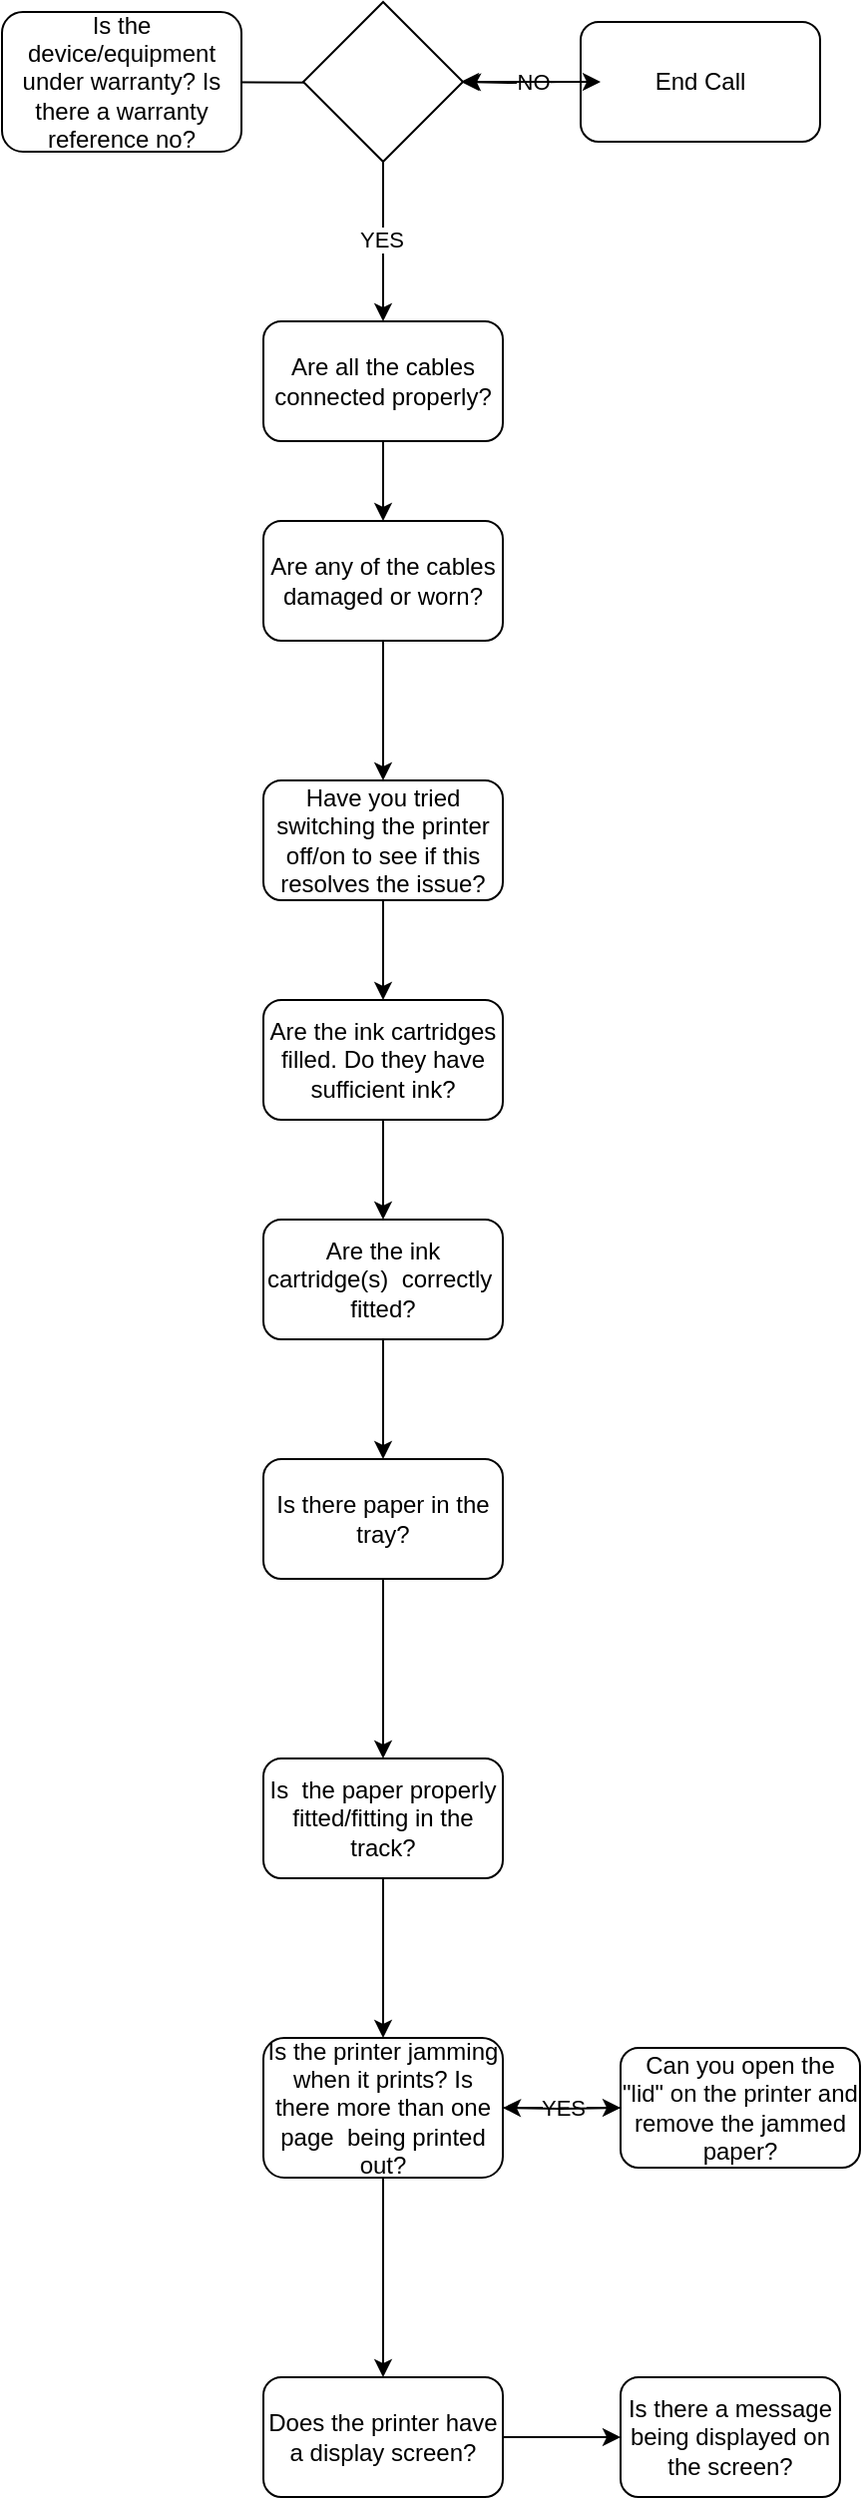 <mxfile version="14.4.6" type="github">
  <diagram id="DM9bzLAxxgltcUpwpXC7" name="Page-1">
    <mxGraphModel dx="782" dy="469" grid="1" gridSize="10" guides="1" tooltips="1" connect="1" arrows="1" fold="1" page="1" pageScale="1" pageWidth="850" pageHeight="1100" math="0" shadow="0">
      <root>
        <mxCell id="0" />
        <mxCell id="1" parent="0" />
        <mxCell id="4yBhDFMyqruRVCVulNQJ-2" value="Are all the cables connected properly?" style="rounded=1;whiteSpace=wrap;html=1;" parent="1" vertex="1">
          <mxGeometry x="211" y="160" width="120" height="60" as="geometry" />
        </mxCell>
        <mxCell id="4yBhDFMyqruRVCVulNQJ-4" value="Are the ink cartridge(s)&amp;nbsp; correctly&amp;nbsp; fitted?" style="rounded=1;whiteSpace=wrap;html=1;" parent="1" vertex="1">
          <mxGeometry x="211" y="610" width="120" height="60" as="geometry" />
        </mxCell>
        <mxCell id="4yBhDFMyqruRVCVulNQJ-8" value="Is there paper in the tray?" style="rounded=1;whiteSpace=wrap;html=1;" parent="1" vertex="1">
          <mxGeometry x="211" y="730" width="120" height="60" as="geometry" />
        </mxCell>
        <mxCell id="4yBhDFMyqruRVCVulNQJ-11" value="" style="endArrow=classic;html=1;exitX=0.5;exitY=1;exitDx=0;exitDy=0;entryX=0.5;entryY=0;entryDx=0;entryDy=0;" parent="1" source="4yBhDFMyqruRVCVulNQJ-8" target="4yBhDFMyqruRVCVulNQJ-9" edge="1">
          <mxGeometry width="50" height="50" relative="1" as="geometry">
            <mxPoint x="380" y="360" as="sourcePoint" />
            <mxPoint x="430" y="310" as="targetPoint" />
          </mxGeometry>
        </mxCell>
        <mxCell id="4yBhDFMyqruRVCVulNQJ-13" value="" style="endArrow=classic;html=1;exitX=0.5;exitY=1;exitDx=0;exitDy=0;entryX=0.5;entryY=0;entryDx=0;entryDy=0;" parent="1" source="4yBhDFMyqruRVCVulNQJ-9" target="4yBhDFMyqruRVCVulNQJ-12" edge="1">
          <mxGeometry width="50" height="50" relative="1" as="geometry">
            <mxPoint x="380" y="520" as="sourcePoint" />
            <mxPoint x="430" y="470" as="targetPoint" />
          </mxGeometry>
        </mxCell>
        <mxCell id="4yBhDFMyqruRVCVulNQJ-15" value="YES" style="endArrow=classic;html=1;exitX=1;exitY=0.5;exitDx=0;exitDy=0;" parent="1" source="4yBhDFMyqruRVCVulNQJ-12" edge="1">
          <mxGeometry width="50" height="50" relative="1" as="geometry">
            <mxPoint x="331" y="520" as="sourcePoint" />
            <mxPoint x="390" y="1055" as="targetPoint" />
          </mxGeometry>
        </mxCell>
        <mxCell id="glfFEV-y2ePTvhI2m1Fg-1" value="" style="edgeStyle=orthogonalEdgeStyle;rounded=0;orthogonalLoop=1;jettySize=auto;html=1;" parent="1" target="4yBhDFMyqruRVCVulNQJ-12" edge="1">
          <mxGeometry relative="1" as="geometry">
            <mxPoint x="390" y="1055" as="sourcePoint" />
          </mxGeometry>
        </mxCell>
        <mxCell id="4yBhDFMyqruRVCVulNQJ-18" value="Can you open the &quot;lid&quot; on the printer and remove the jammed paper?" style="rounded=1;whiteSpace=wrap;html=1;" parent="1" vertex="1">
          <mxGeometry x="390" y="1025" width="120" height="60" as="geometry" />
        </mxCell>
        <mxCell id="4yBhDFMyqruRVCVulNQJ-21" value="Does the printer have a display screen?" style="rounded=1;whiteSpace=wrap;html=1;" parent="1" vertex="1">
          <mxGeometry x="211" y="1190" width="120" height="60" as="geometry" />
        </mxCell>
        <mxCell id="4yBhDFMyqruRVCVulNQJ-27" value="Is there a message being displayed on the screen?" style="rounded=1;whiteSpace=wrap;html=1;" parent="1" vertex="1">
          <mxGeometry x="390" y="1190" width="110" height="60" as="geometry" />
        </mxCell>
        <mxCell id="4yBhDFMyqruRVCVulNQJ-37" value="" style="endArrow=classic;html=1;exitX=1;exitY=0.5;exitDx=0;exitDy=0;" parent="1" source="4yBhDFMyqruRVCVulNQJ-21" edge="1">
          <mxGeometry width="50" height="50" relative="1" as="geometry">
            <mxPoint x="380" y="650" as="sourcePoint" />
            <mxPoint x="390" y="1220" as="targetPoint" />
          </mxGeometry>
        </mxCell>
        <mxCell id="4yBhDFMyqruRVCVulNQJ-42" value="" style="edgeStyle=orthogonalEdgeStyle;rounded=0;orthogonalLoop=1;jettySize=auto;html=1;" parent="1" target="4yBhDFMyqruRVCVulNQJ-2" edge="1">
          <mxGeometry relative="1" as="geometry">
            <mxPoint x="160" y="40" as="sourcePoint" />
          </mxGeometry>
        </mxCell>
        <mxCell id="4yBhDFMyqruRVCVulNQJ-54" value="YES" style="edgeLabel;html=1;align=center;verticalAlign=middle;resizable=0;points=[];" parent="4yBhDFMyqruRVCVulNQJ-42" vertex="1" connectable="0">
          <mxGeometry x="0.641" y="-1" relative="1" as="geometry">
            <mxPoint as="offset" />
          </mxGeometry>
        </mxCell>
        <mxCell id="4yBhDFMyqruRVCVulNQJ-41" value="Is the device/equipment under warranty? Is there a warranty reference no?" style="rounded=1;whiteSpace=wrap;html=1;" parent="1" vertex="1">
          <mxGeometry x="80" y="5" width="120" height="70" as="geometry" />
        </mxCell>
        <mxCell id="4yBhDFMyqruRVCVulNQJ-45" value="" style="rhombus;whiteSpace=wrap;html=1;" parent="1" vertex="1">
          <mxGeometry x="231" width="80" height="80" as="geometry" />
        </mxCell>
        <mxCell id="5EtiJ--8cLb_hWuSMzZ3-1" value="" style="edgeStyle=orthogonalEdgeStyle;rounded=0;orthogonalLoop=1;jettySize=auto;html=1;" edge="1" parent="1" target="4yBhDFMyqruRVCVulNQJ-45">
          <mxGeometry relative="1" as="geometry">
            <mxPoint x="360" y="40" as="sourcePoint" />
          </mxGeometry>
        </mxCell>
        <mxCell id="4yBhDFMyqruRVCVulNQJ-46" value="End Call" style="rounded=1;whiteSpace=wrap;html=1;" parent="1" vertex="1">
          <mxGeometry x="370" y="10" width="120" height="60" as="geometry" />
        </mxCell>
        <mxCell id="4yBhDFMyqruRVCVulNQJ-47" value="NO" style="endArrow=classic;html=1;exitX=1;exitY=0.5;exitDx=0;exitDy=0;" parent="1" source="4yBhDFMyqruRVCVulNQJ-45" edge="1">
          <mxGeometry width="50" height="50" relative="1" as="geometry">
            <mxPoint x="480" y="250" as="sourcePoint" />
            <mxPoint x="380" y="40" as="targetPoint" />
          </mxGeometry>
        </mxCell>
        <mxCell id="4yBhDFMyqruRVCVulNQJ-48" value="" style="endArrow=classic;html=1;" parent="1" edge="1">
          <mxGeometry width="50" height="50" relative="1" as="geometry">
            <mxPoint x="331" y="40" as="sourcePoint" />
            <mxPoint x="310" y="40" as="targetPoint" />
            <Array as="points">
              <mxPoint x="360" y="40" />
            </Array>
          </mxGeometry>
        </mxCell>
        <mxCell id="WzJTZNadlbP6d_cG09nK-1" value="" style="endArrow=classic;html=1;entryX=0.5;entryY=0;entryDx=0;entryDy=0;" parent="1" source="4yBhDFMyqruRVCVulNQJ-24" target="4yBhDFMyqruRVCVulNQJ-4" edge="1">
          <mxGeometry width="50" height="50" relative="1" as="geometry">
            <mxPoint x="271" y="220" as="sourcePoint" />
            <mxPoint x="310" y="200" as="targetPoint" />
          </mxGeometry>
        </mxCell>
        <mxCell id="WzJTZNadlbP6d_cG09nK-2" value="" style="endArrow=classic;html=1;entryX=0.5;entryY=0;entryDx=0;entryDy=0;exitX=0.5;exitY=1;exitDx=0;exitDy=0;" parent="1" source="4yBhDFMyqruRVCVulNQJ-4" target="4yBhDFMyqruRVCVulNQJ-8" edge="1">
          <mxGeometry width="50" height="50" relative="1" as="geometry">
            <mxPoint x="271" y="340" as="sourcePoint" />
            <mxPoint x="310" y="200" as="targetPoint" />
          </mxGeometry>
        </mxCell>
        <mxCell id="4yBhDFMyqruRVCVulNQJ-12" value="Is the printer jamming when it prints? Is there more than one page&amp;nbsp; being printed out?" style="rounded=1;whiteSpace=wrap;html=1;" parent="1" vertex="1">
          <mxGeometry x="211" y="1020" width="120" height="70" as="geometry" />
        </mxCell>
        <mxCell id="4yBhDFMyqruRVCVulNQJ-24" value="Are the ink cartridges filled. Do they have sufficient ink?" style="rounded=1;whiteSpace=wrap;html=1;" parent="1" vertex="1">
          <mxGeometry x="211" y="500" width="120" height="60" as="geometry" />
        </mxCell>
        <mxCell id="WzJTZNadlbP6d_cG09nK-4" value="" style="endArrow=classic;html=1;entryX=0.5;entryY=0;entryDx=0;entryDy=0;" parent="1" source="WzJTZNadlbP6d_cG09nK-9" target="4yBhDFMyqruRVCVulNQJ-24" edge="1">
          <mxGeometry width="50" height="50" relative="1" as="geometry">
            <mxPoint x="271" y="220" as="sourcePoint" />
            <mxPoint x="271" y="330" as="targetPoint" />
          </mxGeometry>
        </mxCell>
        <mxCell id="4yBhDFMyqruRVCVulNQJ-9" value="Is&amp;nbsp; the paper properly fitted/fitting in the track?" style="rounded=1;whiteSpace=wrap;html=1;" parent="1" vertex="1">
          <mxGeometry x="211" y="880" width="120" height="60" as="geometry" />
        </mxCell>
        <mxCell id="WzJTZNadlbP6d_cG09nK-7" value="" style="endArrow=classic;html=1;exitX=0.5;exitY=1;exitDx=0;exitDy=0;entryX=0.5;entryY=0;entryDx=0;entryDy=0;" parent="1" source="4yBhDFMyqruRVCVulNQJ-12" target="4yBhDFMyqruRVCVulNQJ-21" edge="1">
          <mxGeometry width="50" height="50" relative="1" as="geometry">
            <mxPoint x="260" y="1080" as="sourcePoint" />
            <mxPoint x="310" y="1030" as="targetPoint" />
          </mxGeometry>
        </mxCell>
        <mxCell id="WzJTZNadlbP6d_cG09nK-8" value="Are any of the cables damaged or worn?" style="rounded=1;whiteSpace=wrap;html=1;" parent="1" vertex="1">
          <mxGeometry x="211" y="260" width="120" height="60" as="geometry" />
        </mxCell>
        <mxCell id="bw0RK2IIB_m12Rpo3L3k-1" value="" style="endArrow=classic;html=1;entryX=0.5;entryY=0;entryDx=0;entryDy=0;" parent="1" target="WzJTZNadlbP6d_cG09nK-8" edge="1">
          <mxGeometry width="50" height="50" relative="1" as="geometry">
            <mxPoint x="271" y="220" as="sourcePoint" />
            <mxPoint x="271" y="410" as="targetPoint" />
          </mxGeometry>
        </mxCell>
        <mxCell id="WzJTZNadlbP6d_cG09nK-9" value="Have you tried switching the printer off/on to see if this resolves the issue?" style="rounded=1;whiteSpace=wrap;html=1;" parent="1" vertex="1">
          <mxGeometry x="211" y="390" width="120" height="60" as="geometry" />
        </mxCell>
        <mxCell id="bw0RK2IIB_m12Rpo3L3k-2" value="" style="endArrow=classic;html=1;entryX=0.5;entryY=0;entryDx=0;entryDy=0;" parent="1" source="WzJTZNadlbP6d_cG09nK-8" target="WzJTZNadlbP6d_cG09nK-9" edge="1">
          <mxGeometry width="50" height="50" relative="1" as="geometry">
            <mxPoint x="271" y="290" as="sourcePoint" />
            <mxPoint x="271" y="410" as="targetPoint" />
          </mxGeometry>
        </mxCell>
      </root>
    </mxGraphModel>
  </diagram>
</mxfile>
